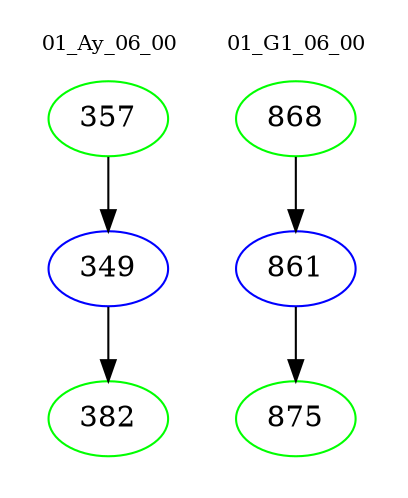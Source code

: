digraph{
subgraph cluster_0 {
color = white
label = "01_Ay_06_00";
fontsize=10;
T0_357 [label="357", color="green"]
T0_357 -> T0_349 [color="black"]
T0_349 [label="349", color="blue"]
T0_349 -> T0_382 [color="black"]
T0_382 [label="382", color="green"]
}
subgraph cluster_1 {
color = white
label = "01_G1_06_00";
fontsize=10;
T1_868 [label="868", color="green"]
T1_868 -> T1_861 [color="black"]
T1_861 [label="861", color="blue"]
T1_861 -> T1_875 [color="black"]
T1_875 [label="875", color="green"]
}
}
